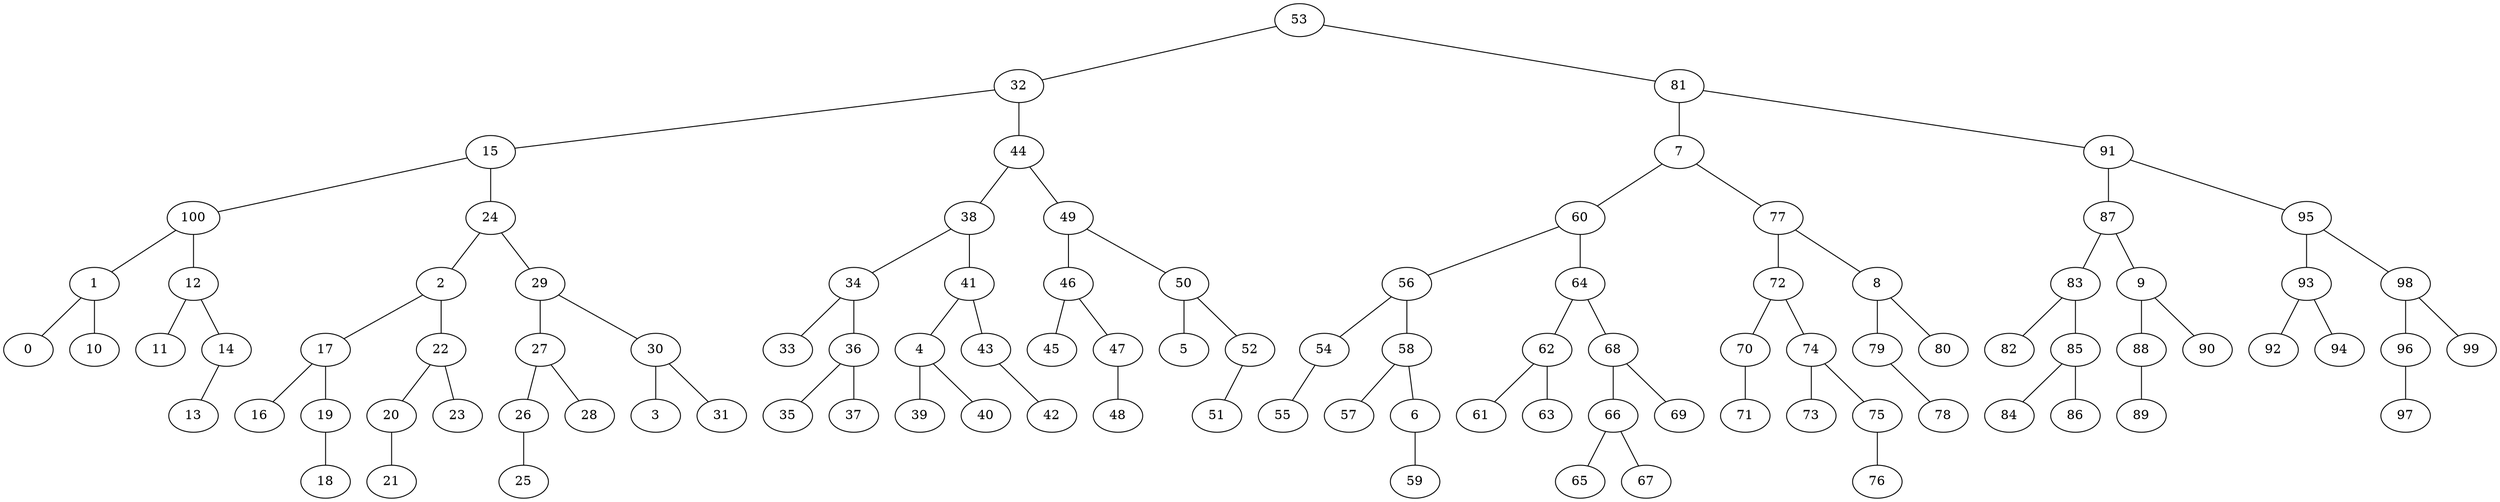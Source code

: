 strict graph {
"53" -- "32"
"32" -- "15"
"15" -- "100"
"100" -- "1"
"1" -- "0"
"1" -- "10"
"100" -- "12"
"12" -- "11"
"12" -- "14"
"14" -- "13"
"15" -- "24"
"24" -- "2"
"2" -- "17"
"17" -- "16"
"17" -- "19"
"19" -- "18"
"2" -- "22"
"22" -- "20"
"20" -- "21"
"22" -- "23"
"24" -- "29"
"29" -- "27"
"27" -- "26"
"26" -- "25"
"27" -- "28"
"29" -- "30"
"30" -- "3"
"30" -- "31"
"32" -- "44"
"44" -- "38"
"38" -- "34"
"34" -- "33"
"34" -- "36"
"36" -- "35"
"36" -- "37"
"38" -- "41"
"41" -- "4"
"4" -- "39"
"4" -- "40"
"41" -- "43"
"43" -- "42"
"44" -- "49"
"49" -- "46"
"46" -- "45"
"46" -- "47"
"47" -- "48"
"49" -- "50"
"50" -- "5"
"50" -- "52"
"52" -- "51"
"53" -- "81"
"81" -- "7"
"7" -- "60"
"60" -- "56"
"56" -- "54"
"54" -- "55"
"56" -- "58"
"58" -- "57"
"58" -- "6"
"6" -- "59"
"60" -- "64"
"64" -- "62"
"62" -- "61"
"62" -- "63"
"64" -- "68"
"68" -- "66"
"66" -- "65"
"66" -- "67"
"68" -- "69"
"7" -- "77"
"77" -- "72"
"72" -- "70"
"70" -- "71"
"72" -- "74"
"74" -- "73"
"74" -- "75"
"75" -- "76"
"77" -- "8"
"8" -- "79"
"79" -- "78"
"8" -- "80"
"81" -- "91"
"91" -- "87"
"87" -- "83"
"83" -- "82"
"83" -- "85"
"85" -- "84"
"85" -- "86"
"87" -- "9"
"9" -- "88"
"88" -- "89"
"9" -- "90"
"91" -- "95"
"95" -- "93"
"93" -- "92"
"93" -- "94"
"95" -- "98"
"98" -- "96"
"96" -- "97"
"98" -- "99"
}

